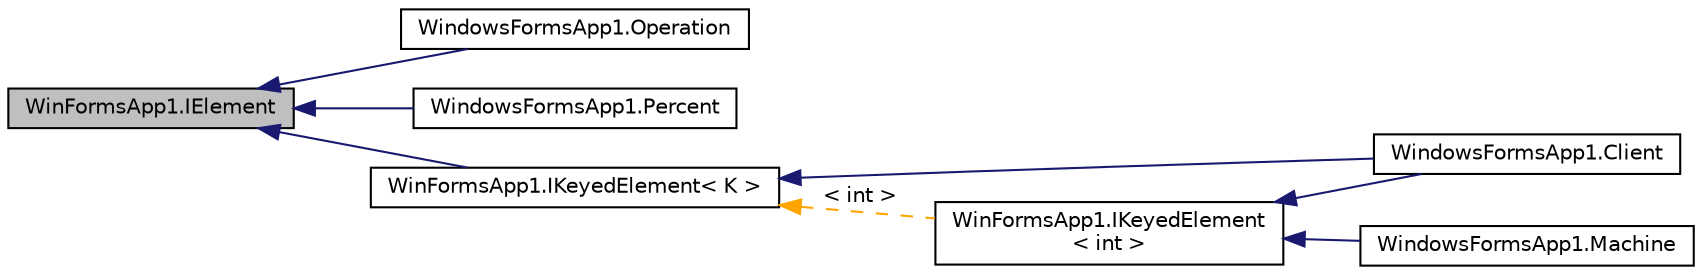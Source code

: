 digraph "WinFormsApp1.IElement"
{
 // LATEX_PDF_SIZE
  edge [fontname="Helvetica",fontsize="10",labelfontname="Helvetica",labelfontsize="10"];
  node [fontname="Helvetica",fontsize="10",shape=record];
  rankdir="LR";
  Node1 [label="WinFormsApp1.IElement",height=0.2,width=0.4,color="black", fillcolor="grey75", style="filled", fontcolor="black",tooltip="Интерфейс, описывающий данное, хранящееся в базе."];
  Node1 -> Node2 [dir="back",color="midnightblue",fontsize="10",style="solid",fontname="Helvetica"];
  Node2 [label="WindowsFormsApp1.Operation",height=0.2,width=0.4,color="black", fillcolor="white", style="filled",URL="$class_windows_forms_app1_1_1_operation.html",tooltip=" "];
  Node1 -> Node3 [dir="back",color="midnightblue",fontsize="10",style="solid",fontname="Helvetica"];
  Node3 [label="WindowsFormsApp1.Percent",height=0.2,width=0.4,color="black", fillcolor="white", style="filled",URL="$class_windows_forms_app1_1_1_percent.html",tooltip=" "];
  Node1 -> Node4 [dir="back",color="midnightblue",fontsize="10",style="solid",fontname="Helvetica"];
  Node4 [label="WinFormsApp1.IKeyedElement\< K \>",height=0.2,width=0.4,color="black", fillcolor="white", style="filled",URL="$interface_win_forms_app1_1_1_i_keyed_element.html",tooltip="Интерфейс, описывающий элемент, обладающий ключом, используемым для генерации хэш-функции."];
  Node4 -> Node5 [dir="back",color="midnightblue",fontsize="10",style="solid",fontname="Helvetica"];
  Node5 [label="WindowsFormsApp1.Client",height=0.2,width=0.4,color="black", fillcolor="white", style="filled",URL="$class_windows_forms_app1_1_1_client.html",tooltip="Класс, описывающий клиента банковской системы. Обладает ключом типа int."];
  Node4 -> Node6 [dir="back",color="orange",fontsize="10",style="dashed",label=" \< int \>" ,fontname="Helvetica"];
  Node6 [label="WinFormsApp1.IKeyedElement\l\< int \>",height=0.2,width=0.4,color="black", fillcolor="white", style="filled",URL="$interface_win_forms_app1_1_1_i_keyed_element.html",tooltip=" "];
  Node6 -> Node5 [dir="back",color="midnightblue",fontsize="10",style="solid",fontname="Helvetica"];
  Node6 -> Node7 [dir="back",color="midnightblue",fontsize="10",style="solid",fontname="Helvetica"];
  Node7 [label="WindowsFormsApp1.Machine",height=0.2,width=0.4,color="black", fillcolor="white", style="filled",URL="$class_windows_forms_app1_1_1_machine.html",tooltip=" "];
}
